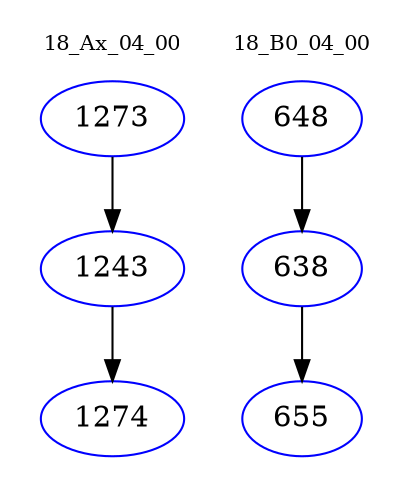 digraph{
subgraph cluster_0 {
color = white
label = "18_Ax_04_00";
fontsize=10;
T0_1273 [label="1273", color="blue"]
T0_1273 -> T0_1243 [color="black"]
T0_1243 [label="1243", color="blue"]
T0_1243 -> T0_1274 [color="black"]
T0_1274 [label="1274", color="blue"]
}
subgraph cluster_1 {
color = white
label = "18_B0_04_00";
fontsize=10;
T1_648 [label="648", color="blue"]
T1_648 -> T1_638 [color="black"]
T1_638 [label="638", color="blue"]
T1_638 -> T1_655 [color="black"]
T1_655 [label="655", color="blue"]
}
}
